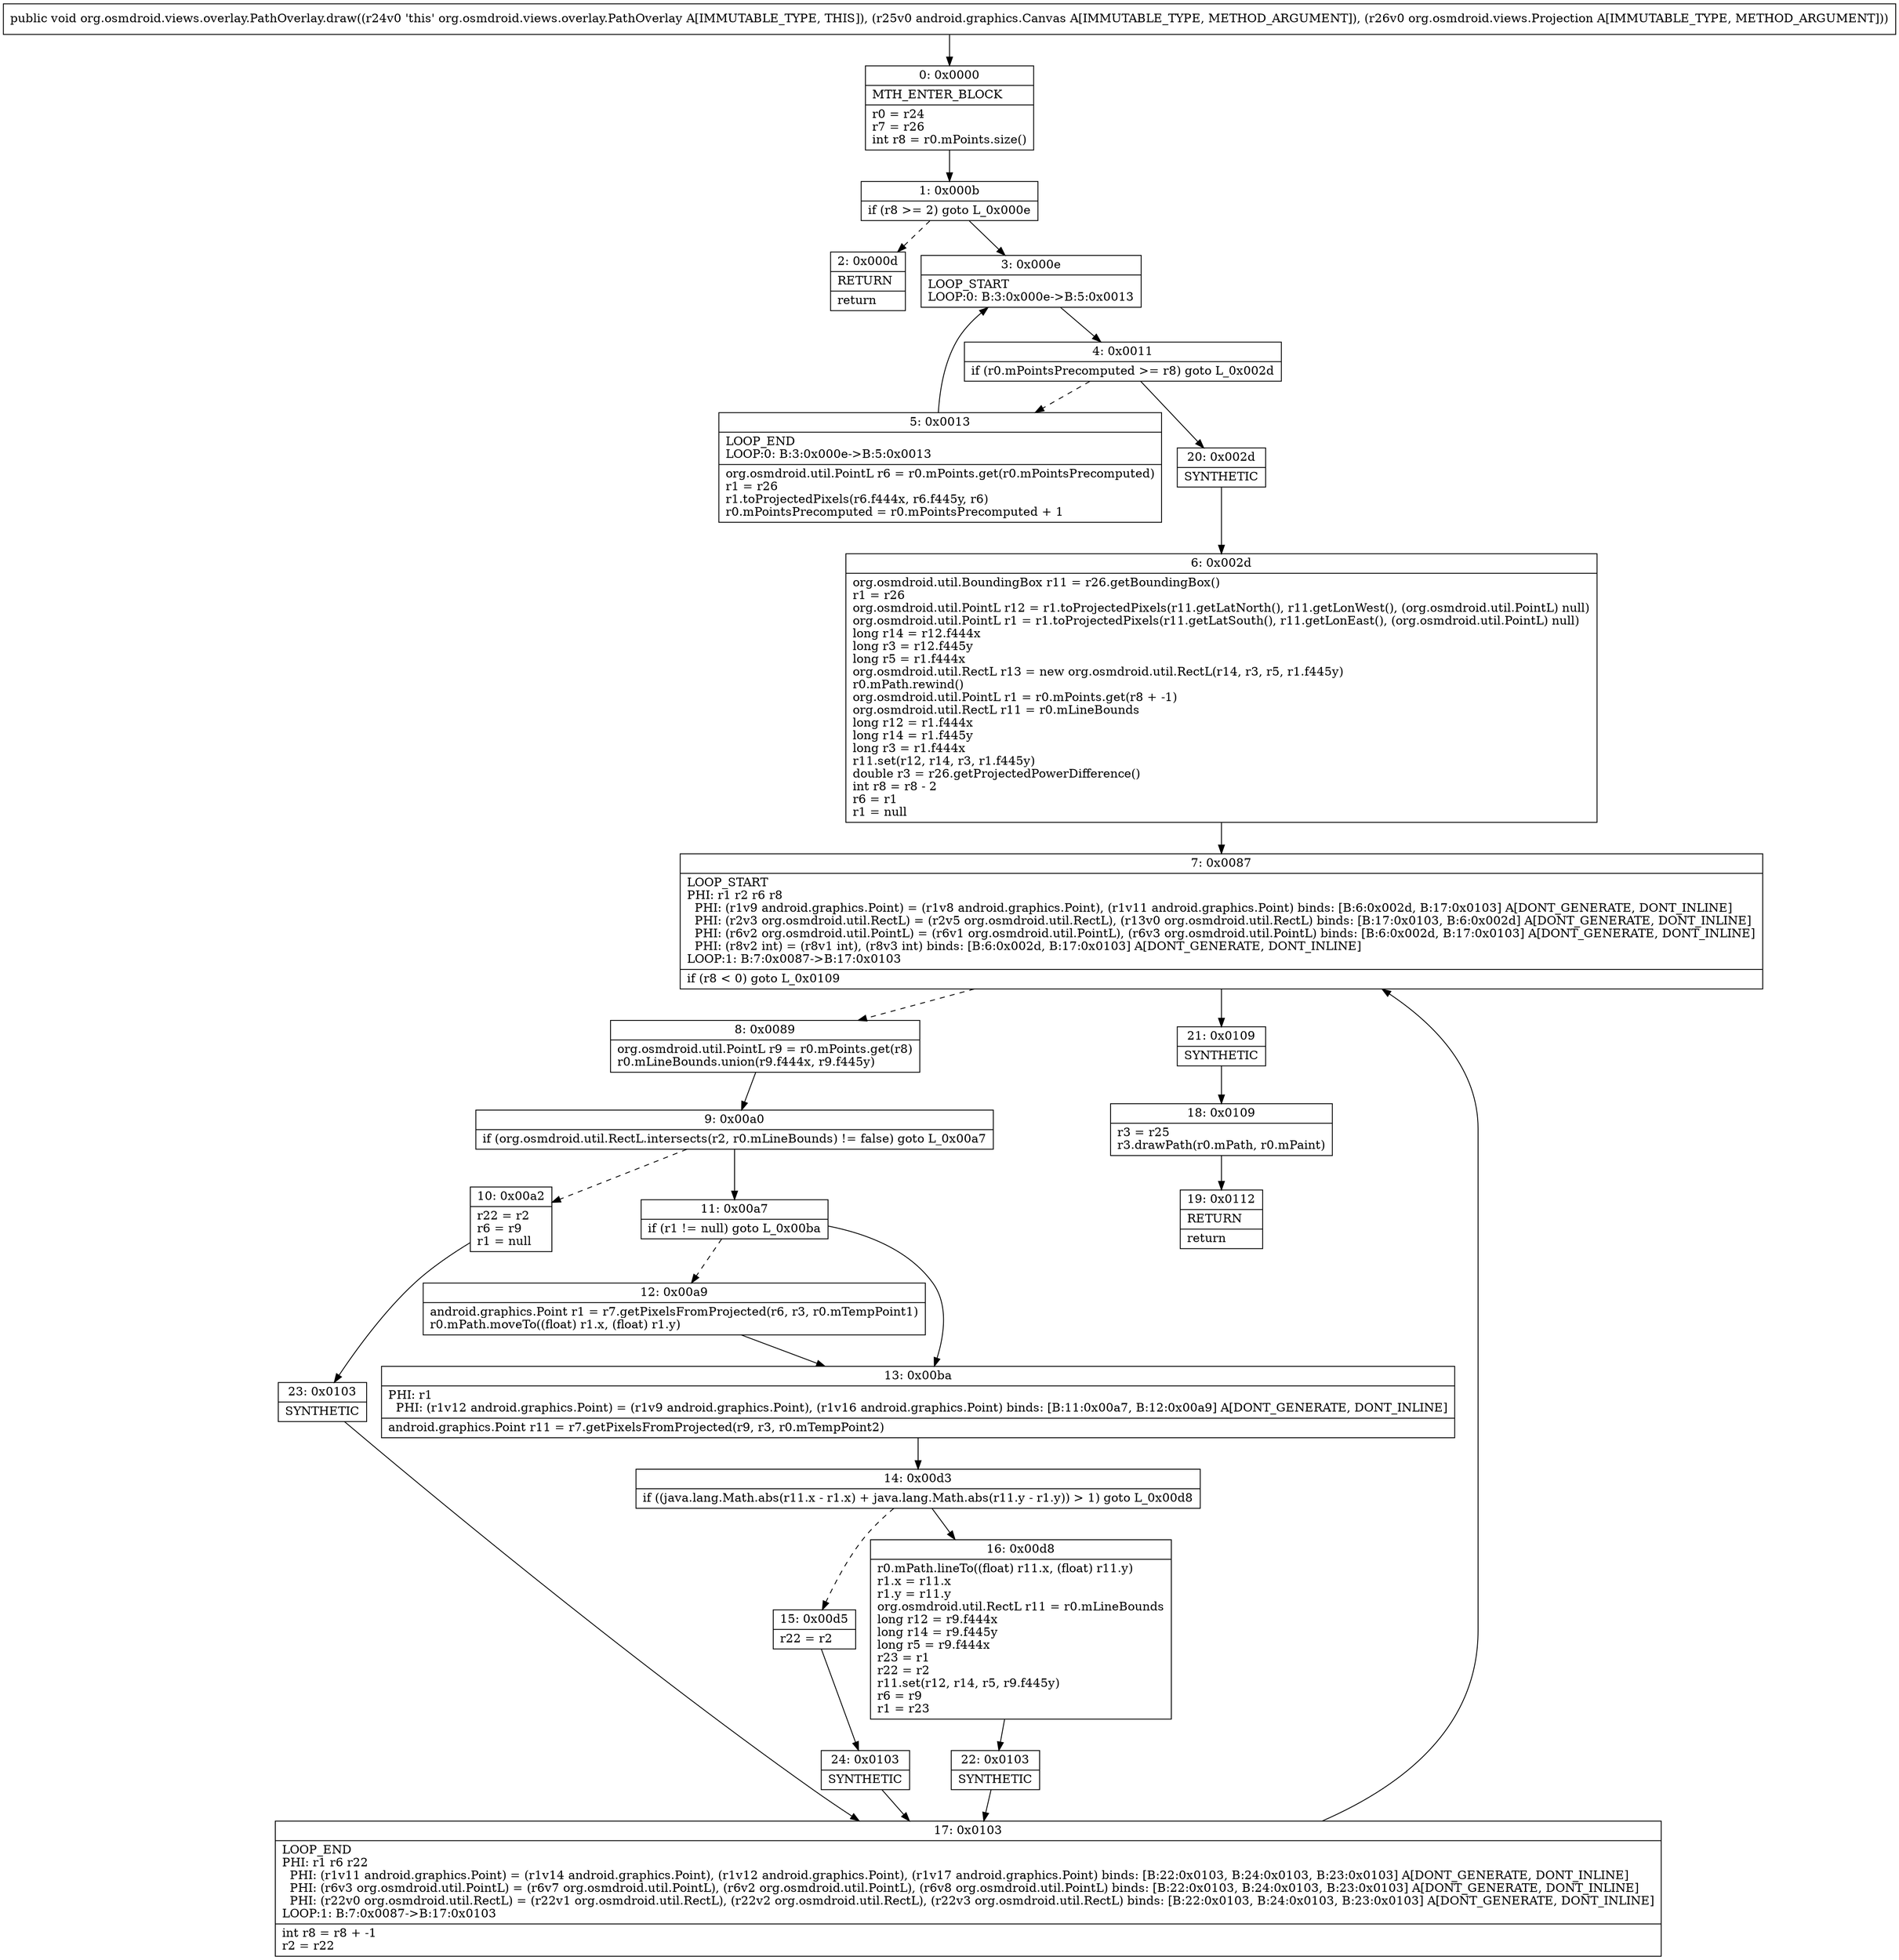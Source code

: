 digraph "CFG fororg.osmdroid.views.overlay.PathOverlay.draw(Landroid\/graphics\/Canvas;Lorg\/osmdroid\/views\/Projection;)V" {
Node_0 [shape=record,label="{0\:\ 0x0000|MTH_ENTER_BLOCK\l|r0 = r24\lr7 = r26\lint r8 = r0.mPoints.size()\l}"];
Node_1 [shape=record,label="{1\:\ 0x000b|if (r8 \>= 2) goto L_0x000e\l}"];
Node_2 [shape=record,label="{2\:\ 0x000d|RETURN\l|return\l}"];
Node_3 [shape=record,label="{3\:\ 0x000e|LOOP_START\lLOOP:0: B:3:0x000e\-\>B:5:0x0013\l}"];
Node_4 [shape=record,label="{4\:\ 0x0011|if (r0.mPointsPrecomputed \>= r8) goto L_0x002d\l}"];
Node_5 [shape=record,label="{5\:\ 0x0013|LOOP_END\lLOOP:0: B:3:0x000e\-\>B:5:0x0013\l|org.osmdroid.util.PointL r6 = r0.mPoints.get(r0.mPointsPrecomputed)\lr1 = r26\lr1.toProjectedPixels(r6.f444x, r6.f445y, r6)\lr0.mPointsPrecomputed = r0.mPointsPrecomputed + 1\l}"];
Node_6 [shape=record,label="{6\:\ 0x002d|org.osmdroid.util.BoundingBox r11 = r26.getBoundingBox()\lr1 = r26\lorg.osmdroid.util.PointL r12 = r1.toProjectedPixels(r11.getLatNorth(), r11.getLonWest(), (org.osmdroid.util.PointL) null)\lorg.osmdroid.util.PointL r1 = r1.toProjectedPixels(r11.getLatSouth(), r11.getLonEast(), (org.osmdroid.util.PointL) null)\llong r14 = r12.f444x\llong r3 = r12.f445y\llong r5 = r1.f444x\lorg.osmdroid.util.RectL r13 = new org.osmdroid.util.RectL(r14, r3, r5, r1.f445y)\lr0.mPath.rewind()\lorg.osmdroid.util.PointL r1 = r0.mPoints.get(r8 + \-1)\lorg.osmdroid.util.RectL r11 = r0.mLineBounds\llong r12 = r1.f444x\llong r14 = r1.f445y\llong r3 = r1.f444x\lr11.set(r12, r14, r3, r1.f445y)\ldouble r3 = r26.getProjectedPowerDifference()\lint r8 = r8 \- 2\lr6 = r1\lr1 = null\l}"];
Node_7 [shape=record,label="{7\:\ 0x0087|LOOP_START\lPHI: r1 r2 r6 r8 \l  PHI: (r1v9 android.graphics.Point) = (r1v8 android.graphics.Point), (r1v11 android.graphics.Point) binds: [B:6:0x002d, B:17:0x0103] A[DONT_GENERATE, DONT_INLINE]\l  PHI: (r2v3 org.osmdroid.util.RectL) = (r2v5 org.osmdroid.util.RectL), (r13v0 org.osmdroid.util.RectL) binds: [B:17:0x0103, B:6:0x002d] A[DONT_GENERATE, DONT_INLINE]\l  PHI: (r6v2 org.osmdroid.util.PointL) = (r6v1 org.osmdroid.util.PointL), (r6v3 org.osmdroid.util.PointL) binds: [B:6:0x002d, B:17:0x0103] A[DONT_GENERATE, DONT_INLINE]\l  PHI: (r8v2 int) = (r8v1 int), (r8v3 int) binds: [B:6:0x002d, B:17:0x0103] A[DONT_GENERATE, DONT_INLINE]\lLOOP:1: B:7:0x0087\-\>B:17:0x0103\l|if (r8 \< 0) goto L_0x0109\l}"];
Node_8 [shape=record,label="{8\:\ 0x0089|org.osmdroid.util.PointL r9 = r0.mPoints.get(r8)\lr0.mLineBounds.union(r9.f444x, r9.f445y)\l}"];
Node_9 [shape=record,label="{9\:\ 0x00a0|if (org.osmdroid.util.RectL.intersects(r2, r0.mLineBounds) != false) goto L_0x00a7\l}"];
Node_10 [shape=record,label="{10\:\ 0x00a2|r22 = r2\lr6 = r9\lr1 = null\l}"];
Node_11 [shape=record,label="{11\:\ 0x00a7|if (r1 != null) goto L_0x00ba\l}"];
Node_12 [shape=record,label="{12\:\ 0x00a9|android.graphics.Point r1 = r7.getPixelsFromProjected(r6, r3, r0.mTempPoint1)\lr0.mPath.moveTo((float) r1.x, (float) r1.y)\l}"];
Node_13 [shape=record,label="{13\:\ 0x00ba|PHI: r1 \l  PHI: (r1v12 android.graphics.Point) = (r1v9 android.graphics.Point), (r1v16 android.graphics.Point) binds: [B:11:0x00a7, B:12:0x00a9] A[DONT_GENERATE, DONT_INLINE]\l|android.graphics.Point r11 = r7.getPixelsFromProjected(r9, r3, r0.mTempPoint2)\l}"];
Node_14 [shape=record,label="{14\:\ 0x00d3|if ((java.lang.Math.abs(r11.x \- r1.x) + java.lang.Math.abs(r11.y \- r1.y)) \> 1) goto L_0x00d8\l}"];
Node_15 [shape=record,label="{15\:\ 0x00d5|r22 = r2\l}"];
Node_16 [shape=record,label="{16\:\ 0x00d8|r0.mPath.lineTo((float) r11.x, (float) r11.y)\lr1.x = r11.x\lr1.y = r11.y\lorg.osmdroid.util.RectL r11 = r0.mLineBounds\llong r12 = r9.f444x\llong r14 = r9.f445y\llong r5 = r9.f444x\lr23 = r1\lr22 = r2\lr11.set(r12, r14, r5, r9.f445y)\lr6 = r9\lr1 = r23\l}"];
Node_17 [shape=record,label="{17\:\ 0x0103|LOOP_END\lPHI: r1 r6 r22 \l  PHI: (r1v11 android.graphics.Point) = (r1v14 android.graphics.Point), (r1v12 android.graphics.Point), (r1v17 android.graphics.Point) binds: [B:22:0x0103, B:24:0x0103, B:23:0x0103] A[DONT_GENERATE, DONT_INLINE]\l  PHI: (r6v3 org.osmdroid.util.PointL) = (r6v7 org.osmdroid.util.PointL), (r6v2 org.osmdroid.util.PointL), (r6v8 org.osmdroid.util.PointL) binds: [B:22:0x0103, B:24:0x0103, B:23:0x0103] A[DONT_GENERATE, DONT_INLINE]\l  PHI: (r22v0 org.osmdroid.util.RectL) = (r22v1 org.osmdroid.util.RectL), (r22v2 org.osmdroid.util.RectL), (r22v3 org.osmdroid.util.RectL) binds: [B:22:0x0103, B:24:0x0103, B:23:0x0103] A[DONT_GENERATE, DONT_INLINE]\lLOOP:1: B:7:0x0087\-\>B:17:0x0103\l|int r8 = r8 + \-1\lr2 = r22\l}"];
Node_18 [shape=record,label="{18\:\ 0x0109|r3 = r25\lr3.drawPath(r0.mPath, r0.mPaint)\l}"];
Node_19 [shape=record,label="{19\:\ 0x0112|RETURN\l|return\l}"];
Node_20 [shape=record,label="{20\:\ 0x002d|SYNTHETIC\l}"];
Node_21 [shape=record,label="{21\:\ 0x0109|SYNTHETIC\l}"];
Node_22 [shape=record,label="{22\:\ 0x0103|SYNTHETIC\l}"];
Node_23 [shape=record,label="{23\:\ 0x0103|SYNTHETIC\l}"];
Node_24 [shape=record,label="{24\:\ 0x0103|SYNTHETIC\l}"];
MethodNode[shape=record,label="{public void org.osmdroid.views.overlay.PathOverlay.draw((r24v0 'this' org.osmdroid.views.overlay.PathOverlay A[IMMUTABLE_TYPE, THIS]), (r25v0 android.graphics.Canvas A[IMMUTABLE_TYPE, METHOD_ARGUMENT]), (r26v0 org.osmdroid.views.Projection A[IMMUTABLE_TYPE, METHOD_ARGUMENT])) }"];
MethodNode -> Node_0;
Node_0 -> Node_1;
Node_1 -> Node_2[style=dashed];
Node_1 -> Node_3;
Node_3 -> Node_4;
Node_4 -> Node_5[style=dashed];
Node_4 -> Node_20;
Node_5 -> Node_3;
Node_6 -> Node_7;
Node_7 -> Node_8[style=dashed];
Node_7 -> Node_21;
Node_8 -> Node_9;
Node_9 -> Node_10[style=dashed];
Node_9 -> Node_11;
Node_10 -> Node_23;
Node_11 -> Node_12[style=dashed];
Node_11 -> Node_13;
Node_12 -> Node_13;
Node_13 -> Node_14;
Node_14 -> Node_15[style=dashed];
Node_14 -> Node_16;
Node_15 -> Node_24;
Node_16 -> Node_22;
Node_17 -> Node_7;
Node_18 -> Node_19;
Node_20 -> Node_6;
Node_21 -> Node_18;
Node_22 -> Node_17;
Node_23 -> Node_17;
Node_24 -> Node_17;
}

